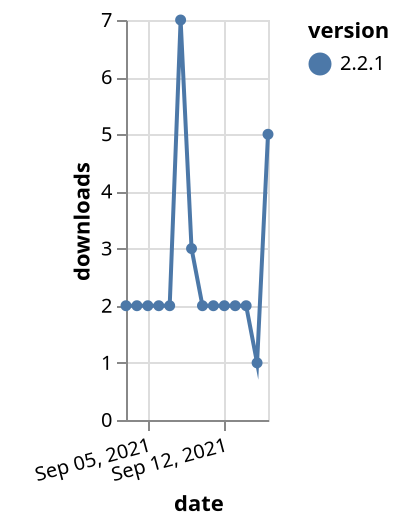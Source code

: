 {"$schema": "https://vega.github.io/schema/vega-lite/v5.json", "description": "A simple bar chart with embedded data.", "data": {"values": [{"date": "2021-09-03", "total": 2724, "delta": 2, "version": "2.2.1"}, {"date": "2021-09-04", "total": 2726, "delta": 2, "version": "2.2.1"}, {"date": "2021-09-05", "total": 2728, "delta": 2, "version": "2.2.1"}, {"date": "2021-09-06", "total": 2730, "delta": 2, "version": "2.2.1"}, {"date": "2021-09-07", "total": 2732, "delta": 2, "version": "2.2.1"}, {"date": "2021-09-08", "total": 2739, "delta": 7, "version": "2.2.1"}, {"date": "2021-09-09", "total": 2742, "delta": 3, "version": "2.2.1"}, {"date": "2021-09-10", "total": 2744, "delta": 2, "version": "2.2.1"}, {"date": "2021-09-11", "total": 2746, "delta": 2, "version": "2.2.1"}, {"date": "2021-09-12", "total": 2748, "delta": 2, "version": "2.2.1"}, {"date": "2021-09-13", "total": 2750, "delta": 2, "version": "2.2.1"}, {"date": "2021-09-14", "total": 2752, "delta": 2, "version": "2.2.1"}, {"date": "2021-09-15", "total": 2753, "delta": 1, "version": "2.2.1"}, {"date": "2021-09-16", "total": 2758, "delta": 5, "version": "2.2.1"}]}, "width": "container", "mark": {"type": "line", "point": {"filled": true}}, "encoding": {"x": {"field": "date", "type": "temporal", "timeUnit": "yearmonthdate", "title": "date", "axis": {"labelAngle": -15}}, "y": {"field": "delta", "type": "quantitative", "title": "downloads"}, "color": {"field": "version", "type": "nominal"}, "tooltip": {"field": "delta"}}}
